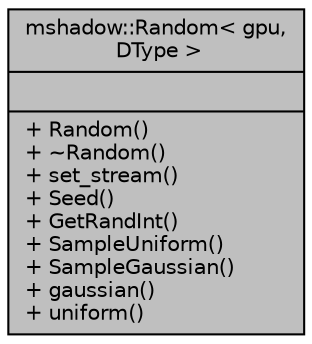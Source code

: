 digraph "mshadow::Random&lt; gpu, DType &gt;"
{
 // LATEX_PDF_SIZE
  edge [fontname="Helvetica",fontsize="10",labelfontname="Helvetica",labelfontsize="10"];
  node [fontname="Helvetica",fontsize="10",shape=record];
  Node1 [label="{mshadow::Random\< gpu,\l DType \>\n||+ Random()\l+ ~Random()\l+ set_stream()\l+ Seed()\l+ GetRandInt()\l+ SampleUniform()\l+ SampleGaussian()\l+ gaussian()\l+ uniform()\l}",height=0.2,width=0.4,color="black", fillcolor="grey75", style="filled", fontcolor="black",tooltip="GPU random number generator."];
}
